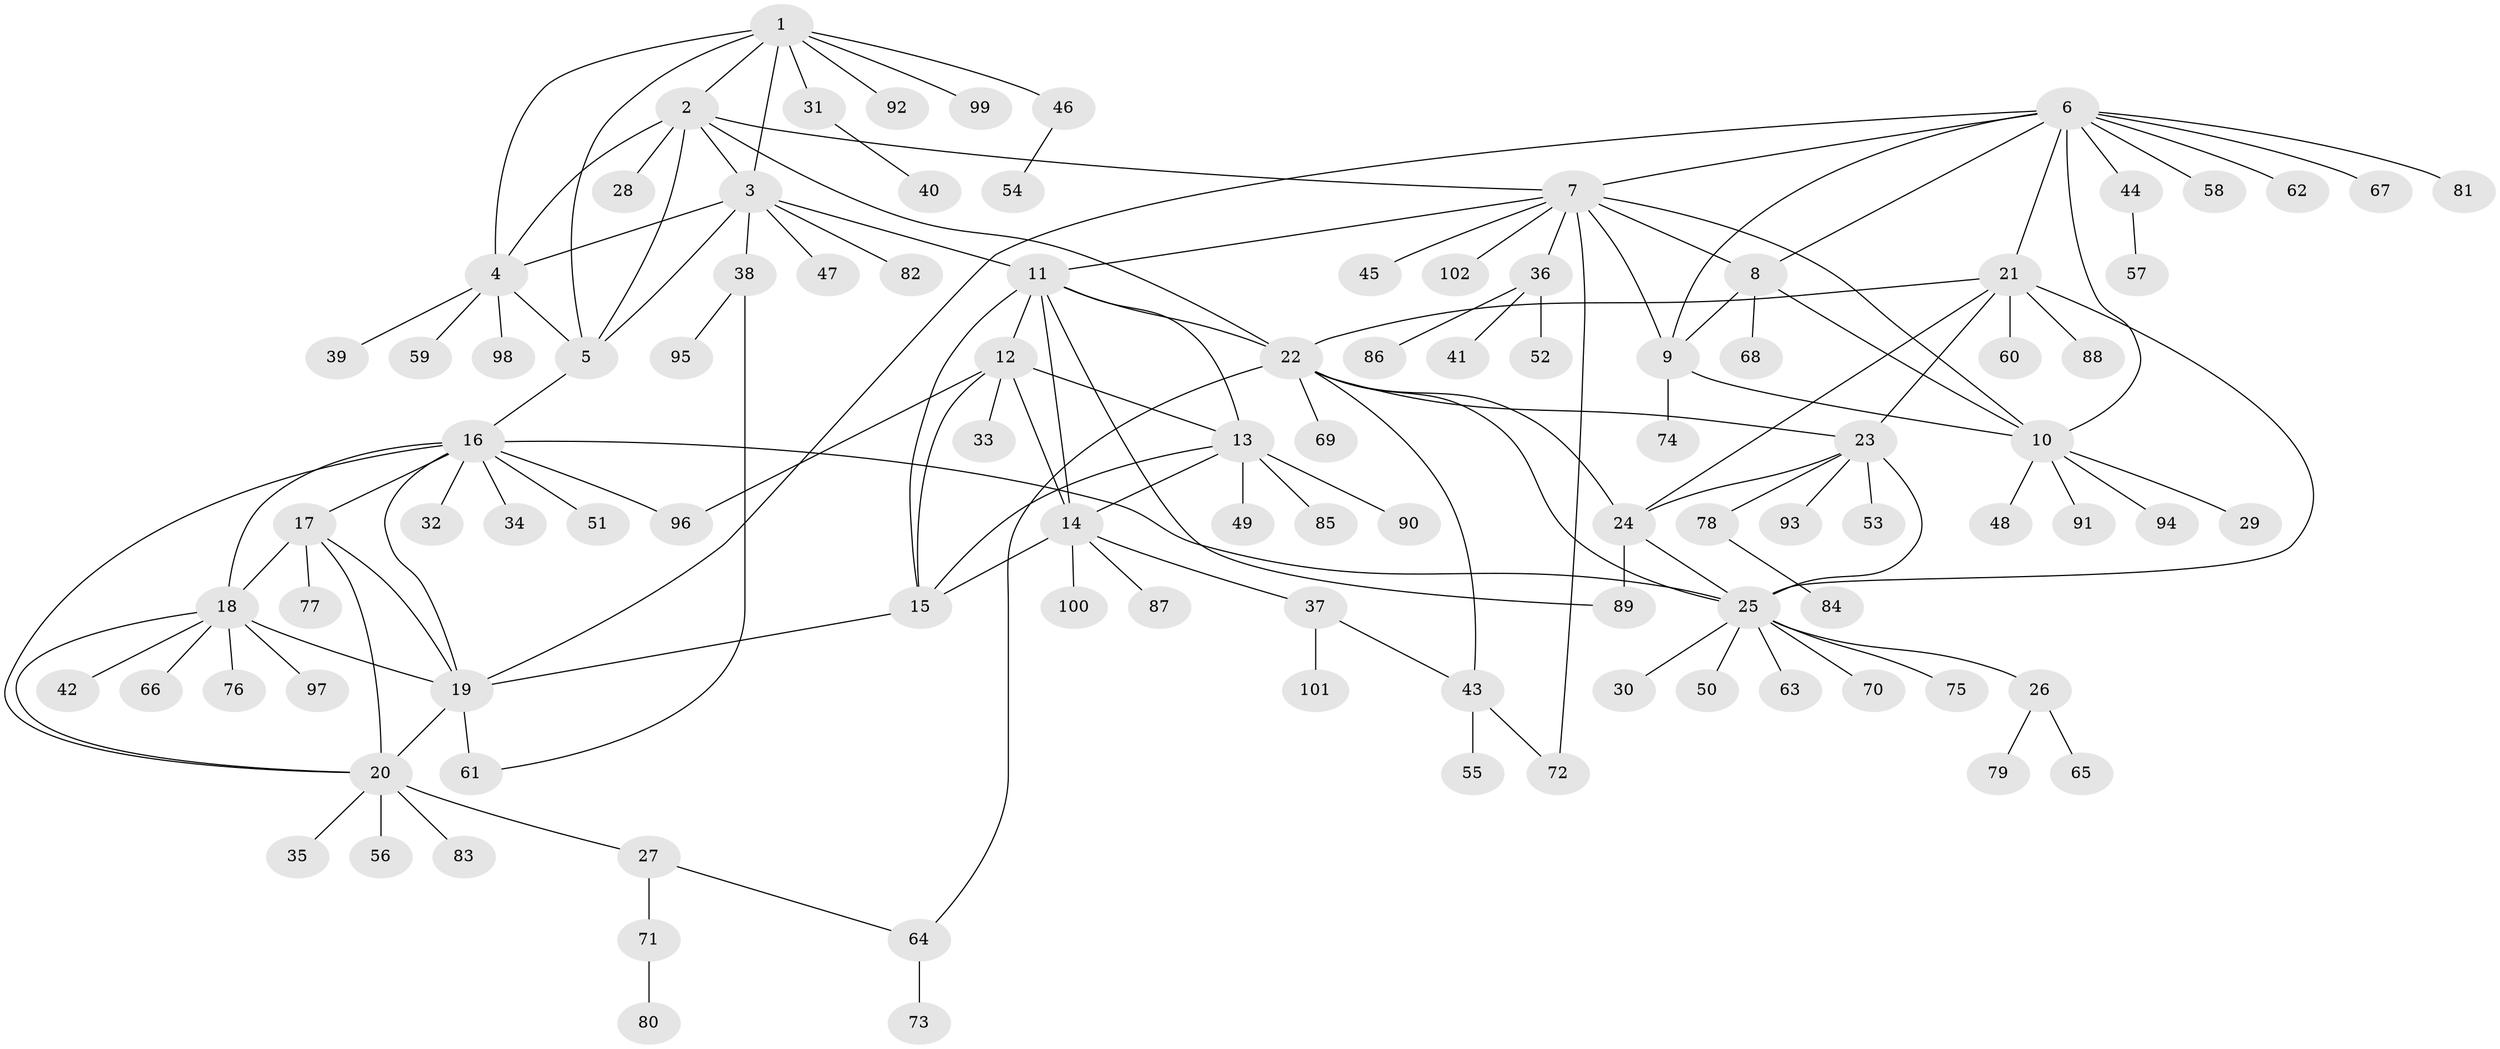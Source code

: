 // Generated by graph-tools (version 1.1) at 2025/26/03/09/25 03:26:39]
// undirected, 102 vertices, 143 edges
graph export_dot {
graph [start="1"]
  node [color=gray90,style=filled];
  1;
  2;
  3;
  4;
  5;
  6;
  7;
  8;
  9;
  10;
  11;
  12;
  13;
  14;
  15;
  16;
  17;
  18;
  19;
  20;
  21;
  22;
  23;
  24;
  25;
  26;
  27;
  28;
  29;
  30;
  31;
  32;
  33;
  34;
  35;
  36;
  37;
  38;
  39;
  40;
  41;
  42;
  43;
  44;
  45;
  46;
  47;
  48;
  49;
  50;
  51;
  52;
  53;
  54;
  55;
  56;
  57;
  58;
  59;
  60;
  61;
  62;
  63;
  64;
  65;
  66;
  67;
  68;
  69;
  70;
  71;
  72;
  73;
  74;
  75;
  76;
  77;
  78;
  79;
  80;
  81;
  82;
  83;
  84;
  85;
  86;
  87;
  88;
  89;
  90;
  91;
  92;
  93;
  94;
  95;
  96;
  97;
  98;
  99;
  100;
  101;
  102;
  1 -- 2;
  1 -- 3;
  1 -- 4;
  1 -- 5;
  1 -- 31;
  1 -- 46;
  1 -- 92;
  1 -- 99;
  2 -- 3;
  2 -- 4;
  2 -- 5;
  2 -- 7;
  2 -- 22;
  2 -- 28;
  3 -- 4;
  3 -- 5;
  3 -- 11;
  3 -- 38;
  3 -- 47;
  3 -- 82;
  4 -- 5;
  4 -- 39;
  4 -- 59;
  4 -- 98;
  5 -- 16;
  6 -- 7;
  6 -- 8;
  6 -- 9;
  6 -- 10;
  6 -- 19;
  6 -- 21;
  6 -- 44;
  6 -- 58;
  6 -- 62;
  6 -- 67;
  6 -- 81;
  7 -- 8;
  7 -- 9;
  7 -- 10;
  7 -- 11;
  7 -- 36;
  7 -- 45;
  7 -- 72;
  7 -- 102;
  8 -- 9;
  8 -- 10;
  8 -- 68;
  9 -- 10;
  9 -- 74;
  10 -- 29;
  10 -- 48;
  10 -- 91;
  10 -- 94;
  11 -- 12;
  11 -- 13;
  11 -- 14;
  11 -- 15;
  11 -- 22;
  11 -- 89;
  12 -- 13;
  12 -- 14;
  12 -- 15;
  12 -- 33;
  12 -- 96;
  13 -- 14;
  13 -- 15;
  13 -- 49;
  13 -- 85;
  13 -- 90;
  14 -- 15;
  14 -- 37;
  14 -- 87;
  14 -- 100;
  15 -- 19;
  16 -- 17;
  16 -- 18;
  16 -- 19;
  16 -- 20;
  16 -- 25;
  16 -- 32;
  16 -- 34;
  16 -- 51;
  16 -- 96;
  17 -- 18;
  17 -- 19;
  17 -- 20;
  17 -- 77;
  18 -- 19;
  18 -- 20;
  18 -- 42;
  18 -- 66;
  18 -- 76;
  18 -- 97;
  19 -- 20;
  19 -- 61;
  20 -- 27;
  20 -- 35;
  20 -- 56;
  20 -- 83;
  21 -- 22;
  21 -- 23;
  21 -- 24;
  21 -- 25;
  21 -- 60;
  21 -- 88;
  22 -- 23;
  22 -- 24;
  22 -- 25;
  22 -- 43;
  22 -- 64;
  22 -- 69;
  23 -- 24;
  23 -- 25;
  23 -- 53;
  23 -- 78;
  23 -- 93;
  24 -- 25;
  24 -- 89;
  25 -- 26;
  25 -- 30;
  25 -- 50;
  25 -- 63;
  25 -- 70;
  25 -- 75;
  26 -- 65;
  26 -- 79;
  27 -- 64;
  27 -- 71;
  31 -- 40;
  36 -- 41;
  36 -- 52;
  36 -- 86;
  37 -- 43;
  37 -- 101;
  38 -- 61;
  38 -- 95;
  43 -- 55;
  43 -- 72;
  44 -- 57;
  46 -- 54;
  64 -- 73;
  71 -- 80;
  78 -- 84;
}
